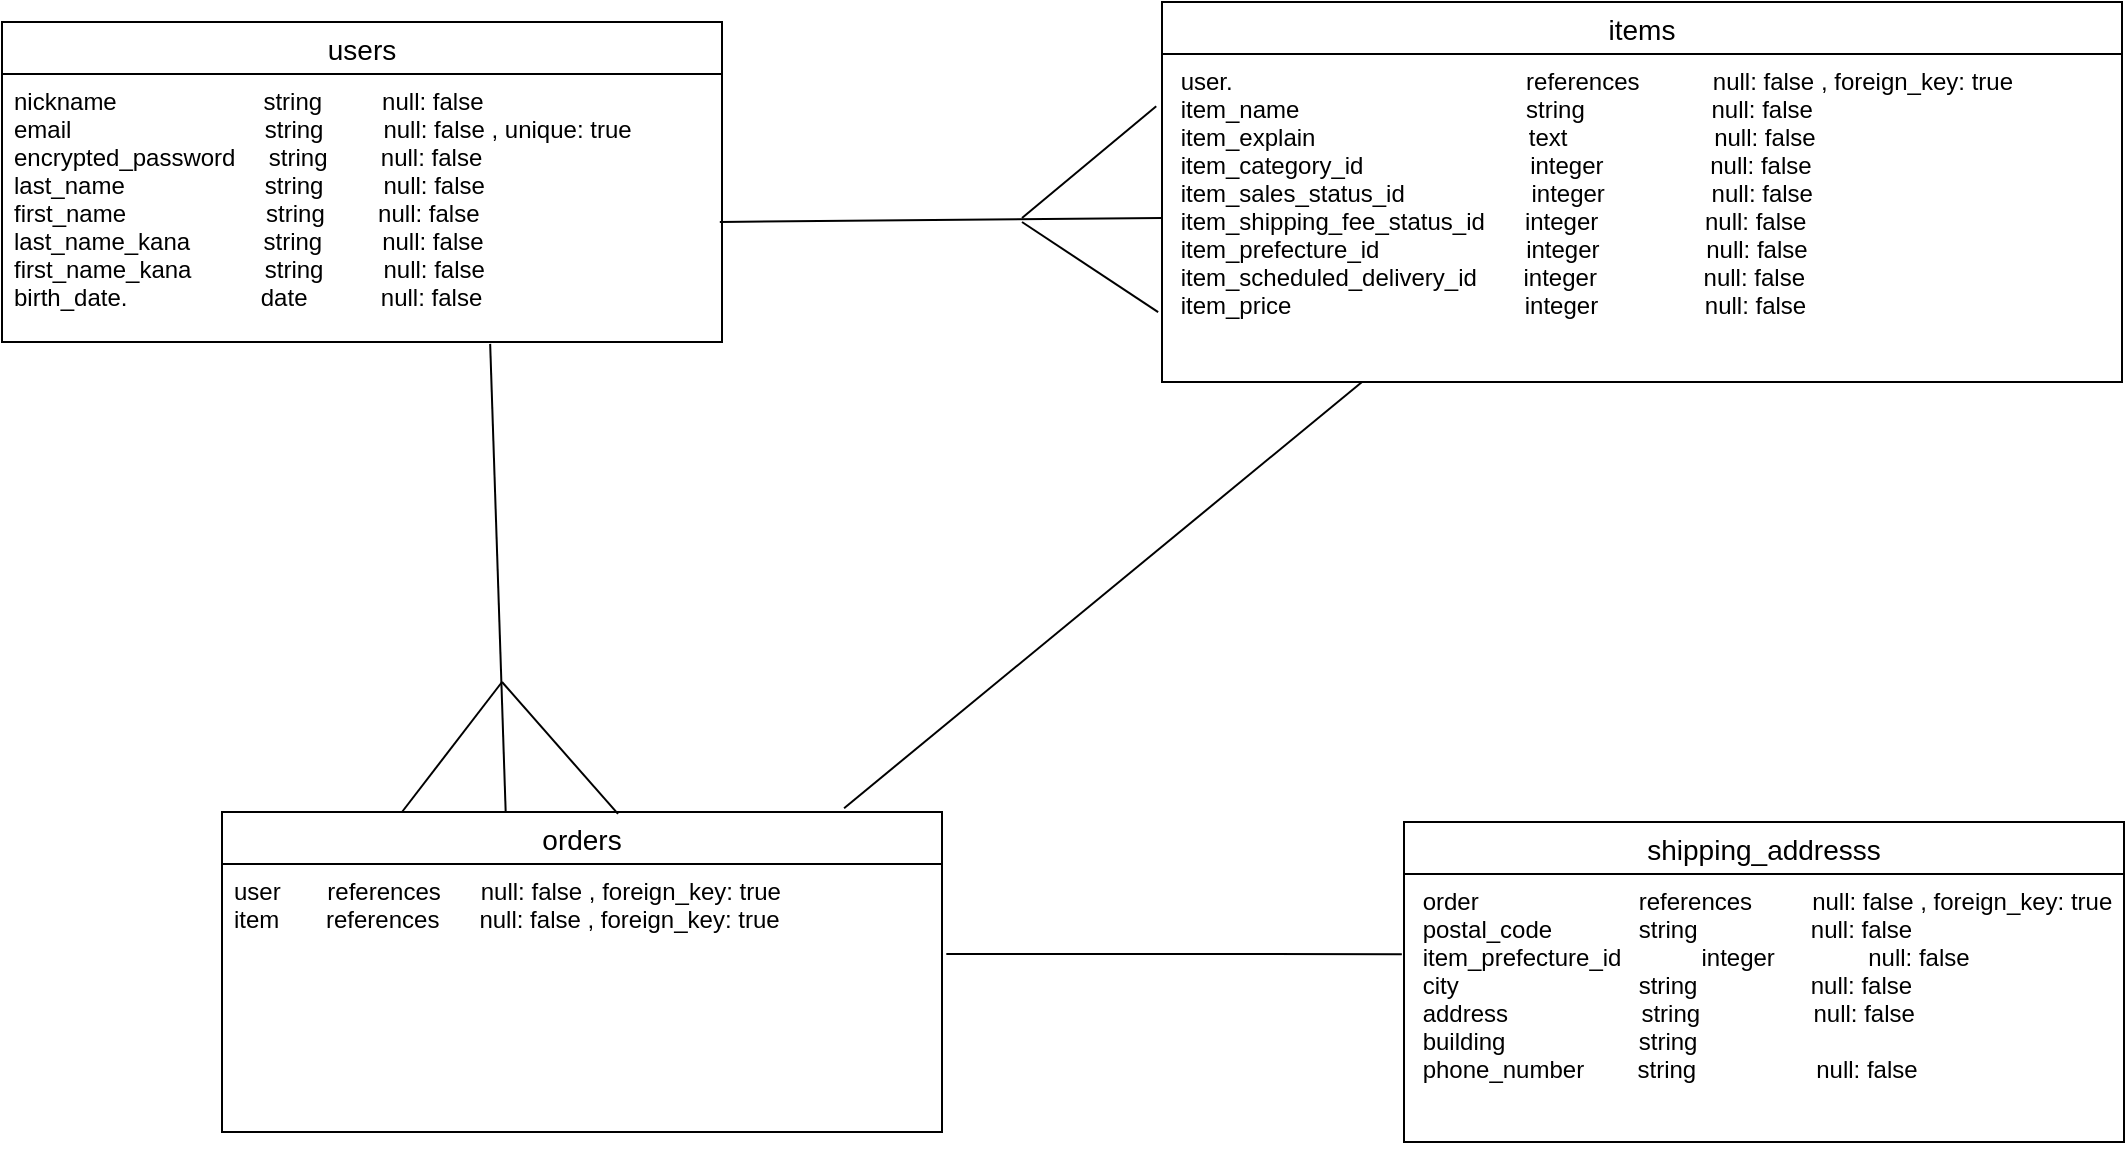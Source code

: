 <mxfile>
    <diagram id="_5zZ9JTV7fCN8gWiQM0b" name="ページ1">
        <mxGraphModel dx="1158" dy="595" grid="1" gridSize="10" guides="1" tooltips="1" connect="1" arrows="1" fold="1" page="1" pageScale="1" pageWidth="827" pageHeight="1169" math="0" shadow="0">
            <root>
                <mxCell id="0"/>
                <mxCell id="1" parent="0"/>
                <mxCell id="40" value="users" style="swimlane;fontStyle=0;childLayout=stackLayout;horizontal=1;startSize=26;horizontalStack=0;resizeParent=1;resizeParentMax=0;resizeLast=0;collapsible=1;marginBottom=0;align=center;fontSize=14;" vertex="1" parent="1">
                    <mxGeometry x="20" y="30" width="360" height="160" as="geometry"/>
                </mxCell>
                <mxCell id="42" value="nickname                      string         null: false  &#10;email                             string         null: false , unique: true &#10;encrypted_password     string        null: false  &#10;last_name                     string         null: false &#10;first_name                     string        null: false &#10;last_name_kana           string         null: false &#10;first_name_kana           string         null: false &#10;birth_date.                    date           null: false  " style="text;strokeColor=none;fillColor=none;spacingLeft=4;spacingRight=4;overflow=hidden;rotatable=0;points=[[0,0.5],[1,0.5]];portConstraint=eastwest;fontSize=12;" vertex="1" parent="40">
                    <mxGeometry y="26" width="360" height="134" as="geometry"/>
                </mxCell>
                <mxCell id="50" value="items" style="swimlane;fontStyle=0;childLayout=stackLayout;horizontal=1;startSize=26;horizontalStack=0;resizeParent=1;resizeParentMax=0;resizeLast=0;collapsible=1;marginBottom=0;align=center;fontSize=14;" vertex="1" parent="1">
                    <mxGeometry x="600" y="20" width="480" height="190" as="geometry"/>
                </mxCell>
                <mxCell id="51" value=" user.                                            references           null: false , foreign_key: true&#10; item_name                                  string                   null: false &#10; item_explain                                text                      null: false &#10; item_category_id                         integer                null: false &#10; item_sales_status_id                   integer                null: false &#10; item_shipping_fee_status_id      integer                null: false &#10; item_prefecture_id                      integer                null: false &#10; item_scheduled_delivery_id       integer                null: false &#10; item_price                                   integer                null: false               " style="text;strokeColor=none;fillColor=none;spacingLeft=4;spacingRight=4;overflow=hidden;rotatable=0;points=[[0,0.5],[1,0.5]];portConstraint=eastwest;fontSize=12;" vertex="1" parent="50">
                    <mxGeometry y="26" width="480" height="164" as="geometry"/>
                </mxCell>
                <mxCell id="52" value="orders" style="swimlane;fontStyle=0;childLayout=stackLayout;horizontal=1;startSize=26;horizontalStack=0;resizeParent=1;resizeParentMax=0;resizeLast=0;collapsible=1;marginBottom=0;align=center;fontSize=14;" vertex="1" parent="1">
                    <mxGeometry x="130" y="425" width="360" height="160" as="geometry"/>
                </mxCell>
                <mxCell id="53" value="user       references      null: false , foreign_key: true &#10;item       references      null: false , foreign_key: true" style="text;strokeColor=none;fillColor=none;spacingLeft=4;spacingRight=4;overflow=hidden;rotatable=0;points=[[0,0.5],[1,0.5]];portConstraint=eastwest;fontSize=12;" vertex="1" parent="52">
                    <mxGeometry y="26" width="360" height="134" as="geometry"/>
                </mxCell>
                <mxCell id="55" value="shipping_addresss" style="swimlane;fontStyle=0;childLayout=stackLayout;horizontal=1;startSize=26;horizontalStack=0;resizeParent=1;resizeParentMax=0;resizeLast=0;collapsible=1;marginBottom=0;align=center;fontSize=14;" vertex="1" parent="1">
                    <mxGeometry x="721" y="430" width="360" height="160" as="geometry"/>
                </mxCell>
                <mxCell id="56" value=" order                        references         null: false , foreign_key: true &#10; postal_code             string                 null: false &#10; item_prefecture_id            integer              null: false &#10; city                           string                 null: false &#10; address                    string                 null: false &#10; building                    string &#10; phone_number        string                  null: false " style="text;strokeColor=none;fillColor=none;spacingLeft=4;spacingRight=4;overflow=hidden;rotatable=0;points=[[0,0.5],[1,0.5]];portConstraint=eastwest;fontSize=12;" vertex="1" parent="55">
                    <mxGeometry y="26" width="360" height="134" as="geometry"/>
                </mxCell>
                <mxCell id="59" style="edgeStyle=none;html=1;exitX=1;exitY=0.5;exitDx=0;exitDy=0;entryX=0;entryY=0.5;entryDx=0;entryDy=0;strokeColor=none;" edge="1" parent="1" source="53" target="56">
                    <mxGeometry relative="1" as="geometry"/>
                </mxCell>
                <mxCell id="63" value="" style="endArrow=none;html=1;rounded=0;endSize=0;targetPerimeterSpacing=12;exitX=0.678;exitY=1.007;exitDx=0;exitDy=0;exitPerimeter=0;entryX=0.394;entryY=0;entryDx=0;entryDy=0;entryPerimeter=0;" edge="1" parent="1" source="42" target="52">
                    <mxGeometry relative="1" as="geometry">
                        <mxPoint x="300" y="310" as="sourcePoint"/>
                        <mxPoint x="270" y="420" as="targetPoint"/>
                    </mxGeometry>
                </mxCell>
                <mxCell id="64" value="" style="endArrow=none;html=1;rounded=0;endSize=0;targetPerimeterSpacing=12;exitX=0.864;exitY=-0.012;exitDx=0;exitDy=0;exitPerimeter=0;" edge="1" parent="1" source="52">
                    <mxGeometry relative="1" as="geometry">
                        <mxPoint x="430" y="420" as="sourcePoint"/>
                        <mxPoint x="700" y="210" as="targetPoint"/>
                    </mxGeometry>
                </mxCell>
                <mxCell id="65" value="" style="endArrow=none;html=1;rounded=0;endSize=0;targetPerimeterSpacing=12;entryX=0.55;entryY=0.006;entryDx=0;entryDy=0;entryPerimeter=0;" edge="1" parent="1" target="52">
                    <mxGeometry relative="1" as="geometry">
                        <mxPoint x="270" y="360" as="sourcePoint"/>
                        <mxPoint x="320" y="420" as="targetPoint"/>
                    </mxGeometry>
                </mxCell>
                <mxCell id="66" value="" style="endArrow=none;html=1;rounded=0;endSize=0;targetPerimeterSpacing=12;entryX=0.25;entryY=0;entryDx=0;entryDy=0;" edge="1" parent="1" target="52">
                    <mxGeometry relative="1" as="geometry">
                        <mxPoint x="270" y="360" as="sourcePoint"/>
                        <mxPoint x="460" y="310" as="targetPoint"/>
                    </mxGeometry>
                </mxCell>
                <mxCell id="68" value="" style="endArrow=none;html=1;rounded=0;endSize=0;targetPerimeterSpacing=12;entryX=0;entryY=0.5;entryDx=0;entryDy=0;exitX=0.997;exitY=0.552;exitDx=0;exitDy=0;exitPerimeter=0;" edge="1" parent="1" source="42" target="51">
                    <mxGeometry relative="1" as="geometry">
                        <mxPoint x="300" y="310" as="sourcePoint"/>
                        <mxPoint x="460" y="310" as="targetPoint"/>
                    </mxGeometry>
                </mxCell>
                <mxCell id="69" value="" style="endArrow=none;html=1;rounded=0;endSize=0;targetPerimeterSpacing=12;entryX=-0.003;entryY=0.299;entryDx=0;entryDy=0;entryPerimeter=0;exitX=1.006;exitY=0.336;exitDx=0;exitDy=0;exitPerimeter=0;" edge="1" parent="1" source="53" target="56">
                    <mxGeometry relative="1" as="geometry">
                        <mxPoint x="300" y="310" as="sourcePoint"/>
                        <mxPoint x="460" y="310" as="targetPoint"/>
                    </mxGeometry>
                </mxCell>
                <mxCell id="70" value="" style="endArrow=none;html=1;rounded=0;endSize=0;targetPerimeterSpacing=12;entryX=-0.004;entryY=0.787;entryDx=0;entryDy=0;entryPerimeter=0;" edge="1" parent="1" target="51">
                    <mxGeometry relative="1" as="geometry">
                        <mxPoint x="530" y="130" as="sourcePoint"/>
                        <mxPoint x="460" y="310" as="targetPoint"/>
                    </mxGeometry>
                </mxCell>
                <mxCell id="71" value="" style="endArrow=none;html=1;rounded=0;endSize=0;targetPerimeterSpacing=12;entryX=-0.006;entryY=0.159;entryDx=0;entryDy=0;entryPerimeter=0;" edge="1" parent="1" target="51">
                    <mxGeometry relative="1" as="geometry">
                        <mxPoint x="530" y="128" as="sourcePoint"/>
                        <mxPoint x="460" y="310" as="targetPoint"/>
                    </mxGeometry>
                </mxCell>
            </root>
        </mxGraphModel>
    </diagram>
</mxfile>